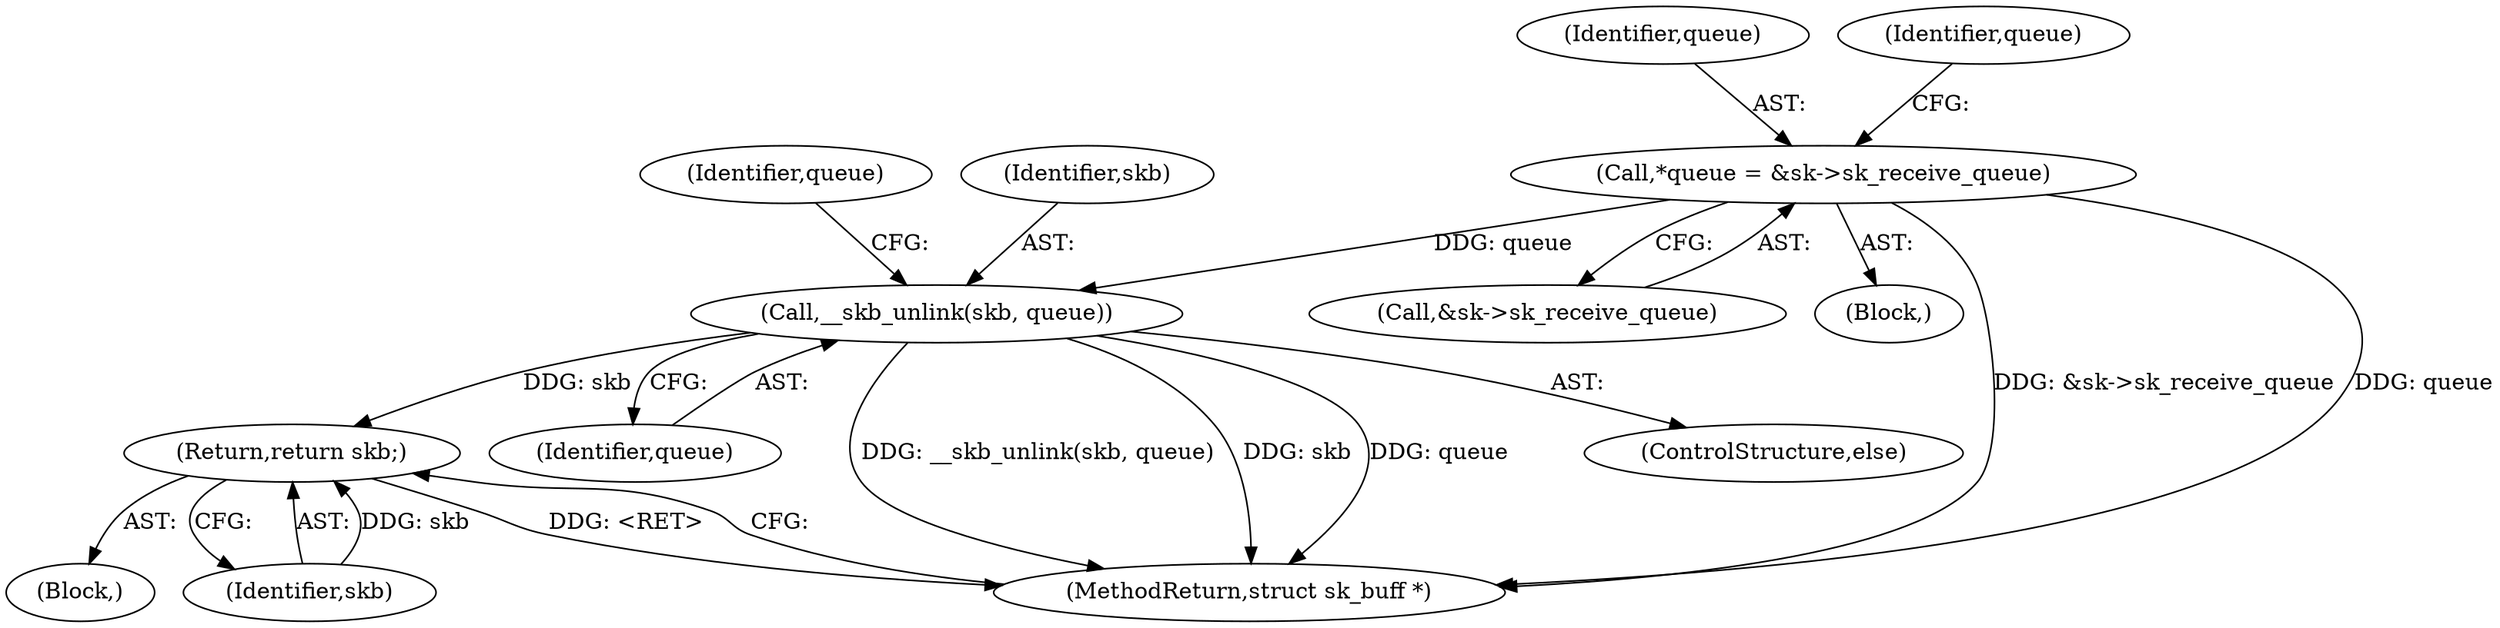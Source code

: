 digraph "0_linux_77c1090f94d1b0b5186fb13a1b71b47b1343f87f@pointer" {
"1000131" [label="(Call,*queue = &sk->sk_receive_queue)"];
"1000185" [label="(Call,__skb_unlink(skb, queue))"];
"1000194" [label="(Return,return skb;)"];
"1000195" [label="(Identifier,skb)"];
"1000132" [label="(Identifier,queue)"];
"1000194" [label="(Return,return skb;)"];
"1000185" [label="(Call,__skb_unlink(skb, queue))"];
"1000133" [label="(Call,&sk->sk_receive_queue)"];
"1000140" [label="(Identifier,queue)"];
"1000191" [label="(Identifier,queue)"];
"1000143" [label="(Block,)"];
"1000187" [label="(Identifier,queue)"];
"1000186" [label="(Identifier,skb)"];
"1000128" [label="(Block,)"];
"1000225" [label="(MethodReturn,struct sk_buff *)"];
"1000184" [label="(ControlStructure,else)"];
"1000131" [label="(Call,*queue = &sk->sk_receive_queue)"];
"1000131" -> "1000128"  [label="AST: "];
"1000131" -> "1000133"  [label="CFG: "];
"1000132" -> "1000131"  [label="AST: "];
"1000133" -> "1000131"  [label="AST: "];
"1000140" -> "1000131"  [label="CFG: "];
"1000131" -> "1000225"  [label="DDG: &sk->sk_receive_queue"];
"1000131" -> "1000225"  [label="DDG: queue"];
"1000131" -> "1000185"  [label="DDG: queue"];
"1000185" -> "1000184"  [label="AST: "];
"1000185" -> "1000187"  [label="CFG: "];
"1000186" -> "1000185"  [label="AST: "];
"1000187" -> "1000185"  [label="AST: "];
"1000191" -> "1000185"  [label="CFG: "];
"1000185" -> "1000225"  [label="DDG: __skb_unlink(skb, queue)"];
"1000185" -> "1000225"  [label="DDG: skb"];
"1000185" -> "1000225"  [label="DDG: queue"];
"1000185" -> "1000194"  [label="DDG: skb"];
"1000194" -> "1000143"  [label="AST: "];
"1000194" -> "1000195"  [label="CFG: "];
"1000195" -> "1000194"  [label="AST: "];
"1000225" -> "1000194"  [label="CFG: "];
"1000194" -> "1000225"  [label="DDG: <RET>"];
"1000195" -> "1000194"  [label="DDG: skb"];
}
